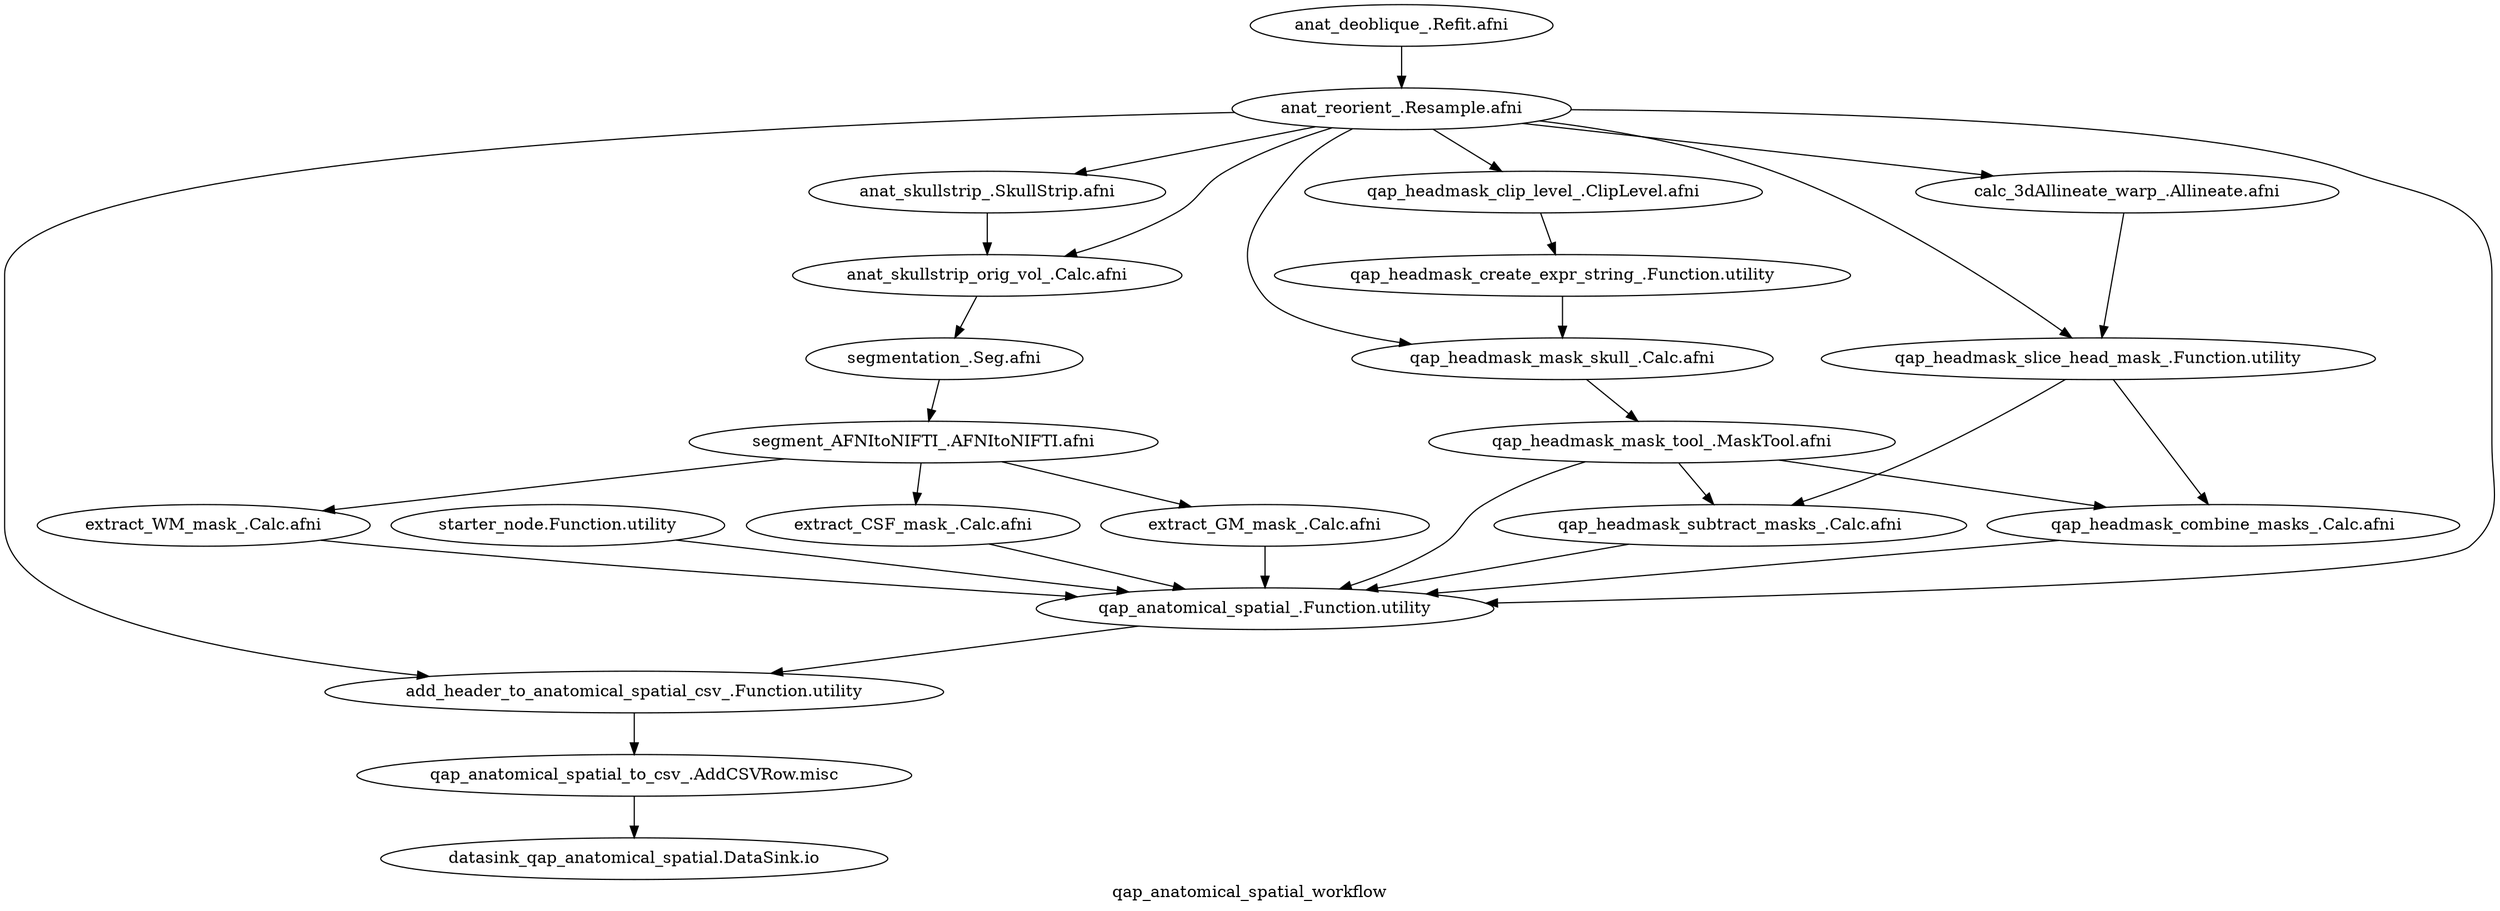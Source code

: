 digraph qap_anatomical_spatial_workflow{
  label="qap_anatomical_spatial_workflow";
  qap_anatomical_spatial_workflow_anat_deoblique_[label="anat_deoblique_.Refit.afni"];
  qap_anatomical_spatial_workflow_anat_reorient_[label="anat_reorient_.Resample.afni"];
  qap_anatomical_spatial_workflow_anat_skullstrip_[label="anat_skullstrip_.SkullStrip.afni"];
  qap_anatomical_spatial_workflow_anat_skullstrip_orig_vol_[label="anat_skullstrip_orig_vol_.Calc.afni"];
  qap_anatomical_spatial_workflow_segmentation_[label="segmentation_.Seg.afni"];
  qap_anatomical_spatial_workflow_segment_AFNItoNIFTI_[label="segment_AFNItoNIFTI_.AFNItoNIFTI.afni"];
  qap_anatomical_spatial_workflow_extract_CSF_mask_[label="extract_CSF_mask_.Calc.afni"];
  qap_anatomical_spatial_workflow_extract_GM_mask_[label="extract_GM_mask_.Calc.afni"];
  qap_anatomical_spatial_workflow_extract_WM_mask_[label="extract_WM_mask_.Calc.afni"];
  qap_anatomical_spatial_workflow_calc_3dAllineate_warp_[label="calc_3dAllineate_warp_.Allineate.afni"];
  qap_anatomical_spatial_workflow_qap_headmask_slice_head_mask_[label="qap_headmask_slice_head_mask_.Function.utility"];
  qap_anatomical_spatial_workflow_starter_node[label="starter_node.Function.utility"];
  qap_anatomical_spatial_workflow_qap_headmask_clip_level_[label="qap_headmask_clip_level_.ClipLevel.afni"];
  qap_anatomical_spatial_workflow_qap_headmask_create_expr_string_[label="qap_headmask_create_expr_string_.Function.utility"];
  qap_anatomical_spatial_workflow_qap_headmask_mask_skull_[label="qap_headmask_mask_skull_.Calc.afni"];
  qap_anatomical_spatial_workflow_qap_headmask_mask_tool_[label="qap_headmask_mask_tool_.MaskTool.afni"];
  qap_anatomical_spatial_workflow_qap_headmask_subtract_masks_[label="qap_headmask_subtract_masks_.Calc.afni"];
  qap_anatomical_spatial_workflow_qap_headmask_combine_masks_[label="qap_headmask_combine_masks_.Calc.afni"];
  qap_anatomical_spatial_workflow_qap_anatomical_spatial_[label="qap_anatomical_spatial_.Function.utility"];
  qap_anatomical_spatial_workflow_add_header_to_anatomical_spatial_csv_[label="add_header_to_anatomical_spatial_csv_.Function.utility"];
  qap_anatomical_spatial_workflow_qap_anatomical_spatial_to_csv_[label="qap_anatomical_spatial_to_csv_.AddCSVRow.misc"];
  qap_anatomical_spatial_workflow_datasink_qap_anatomical_spatial[label="datasink_qap_anatomical_spatial.DataSink.io"];
  qap_anatomical_spatial_workflow_anat_deoblique_ -> qap_anatomical_spatial_workflow_anat_reorient_;
  qap_anatomical_spatial_workflow_anat_reorient_ -> qap_anatomical_spatial_workflow_calc_3dAllineate_warp_;
  qap_anatomical_spatial_workflow_anat_reorient_ -> qap_anatomical_spatial_workflow_qap_headmask_slice_head_mask_;
  qap_anatomical_spatial_workflow_anat_reorient_ -> qap_anatomical_spatial_workflow_qap_headmask_clip_level_;
  qap_anatomical_spatial_workflow_anat_reorient_ -> qap_anatomical_spatial_workflow_qap_headmask_mask_skull_;
  qap_anatomical_spatial_workflow_anat_reorient_ -> qap_anatomical_spatial_workflow_anat_skullstrip_orig_vol_;
  qap_anatomical_spatial_workflow_anat_reorient_ -> qap_anatomical_spatial_workflow_add_header_to_anatomical_spatial_csv_;
  qap_anatomical_spatial_workflow_anat_reorient_ -> qap_anatomical_spatial_workflow_qap_anatomical_spatial_;
  qap_anatomical_spatial_workflow_anat_reorient_ -> qap_anatomical_spatial_workflow_anat_skullstrip_;
  qap_anatomical_spatial_workflow_anat_skullstrip_ -> qap_anatomical_spatial_workflow_anat_skullstrip_orig_vol_;
  qap_anatomical_spatial_workflow_anat_skullstrip_orig_vol_ -> qap_anatomical_spatial_workflow_segmentation_;
  qap_anatomical_spatial_workflow_segmentation_ -> qap_anatomical_spatial_workflow_segment_AFNItoNIFTI_;
  qap_anatomical_spatial_workflow_segment_AFNItoNIFTI_ -> qap_anatomical_spatial_workflow_extract_CSF_mask_;
  qap_anatomical_spatial_workflow_segment_AFNItoNIFTI_ -> qap_anatomical_spatial_workflow_extract_GM_mask_;
  qap_anatomical_spatial_workflow_segment_AFNItoNIFTI_ -> qap_anatomical_spatial_workflow_extract_WM_mask_;
  qap_anatomical_spatial_workflow_extract_CSF_mask_ -> qap_anatomical_spatial_workflow_qap_anatomical_spatial_;
  qap_anatomical_spatial_workflow_extract_GM_mask_ -> qap_anatomical_spatial_workflow_qap_anatomical_spatial_;
  qap_anatomical_spatial_workflow_extract_WM_mask_ -> qap_anatomical_spatial_workflow_qap_anatomical_spatial_;
  qap_anatomical_spatial_workflow_calc_3dAllineate_warp_ -> qap_anatomical_spatial_workflow_qap_headmask_slice_head_mask_;
  qap_anatomical_spatial_workflow_qap_headmask_slice_head_mask_ -> qap_anatomical_spatial_workflow_qap_headmask_subtract_masks_;
  qap_anatomical_spatial_workflow_qap_headmask_slice_head_mask_ -> qap_anatomical_spatial_workflow_qap_headmask_combine_masks_;
  qap_anatomical_spatial_workflow_starter_node -> qap_anatomical_spatial_workflow_qap_anatomical_spatial_;
  qap_anatomical_spatial_workflow_qap_headmask_clip_level_ -> qap_anatomical_spatial_workflow_qap_headmask_create_expr_string_;
  qap_anatomical_spatial_workflow_qap_headmask_create_expr_string_ -> qap_anatomical_spatial_workflow_qap_headmask_mask_skull_;
  qap_anatomical_spatial_workflow_qap_headmask_mask_skull_ -> qap_anatomical_spatial_workflow_qap_headmask_mask_tool_;
  qap_anatomical_spatial_workflow_qap_headmask_mask_tool_ -> qap_anatomical_spatial_workflow_qap_headmask_subtract_masks_;
  qap_anatomical_spatial_workflow_qap_headmask_mask_tool_ -> qap_anatomical_spatial_workflow_qap_headmask_combine_masks_;
  qap_anatomical_spatial_workflow_qap_headmask_mask_tool_ -> qap_anatomical_spatial_workflow_qap_anatomical_spatial_;
  qap_anatomical_spatial_workflow_qap_headmask_subtract_masks_ -> qap_anatomical_spatial_workflow_qap_anatomical_spatial_;
  qap_anatomical_spatial_workflow_qap_headmask_combine_masks_ -> qap_anatomical_spatial_workflow_qap_anatomical_spatial_;
  qap_anatomical_spatial_workflow_qap_anatomical_spatial_ -> qap_anatomical_spatial_workflow_add_header_to_anatomical_spatial_csv_;
  qap_anatomical_spatial_workflow_add_header_to_anatomical_spatial_csv_ -> qap_anatomical_spatial_workflow_qap_anatomical_spatial_to_csv_;
  qap_anatomical_spatial_workflow_qap_anatomical_spatial_to_csv_ -> qap_anatomical_spatial_workflow_datasink_qap_anatomical_spatial;
}